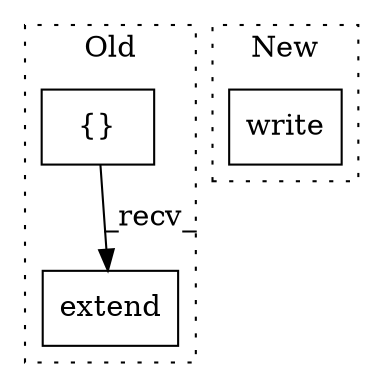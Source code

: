 digraph G {
subgraph cluster0 {
1 [label="extend" a="32" s="2499,2513" l="7,1" shape="box"];
3 [label="{}" a="4" s="1668,1764" l="1,1" shape="box"];
label = "Old";
style="dotted";
}
subgraph cluster1 {
2 [label="write" a="32" s="2842,2867" l="6,1" shape="box"];
label = "New";
style="dotted";
}
3 -> 1 [label="_recv_"];
}